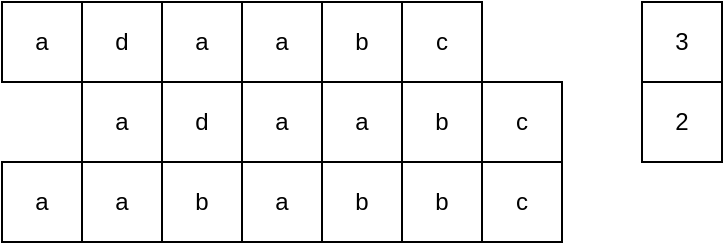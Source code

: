 <mxfile version="13.7.9" type="device"><diagram id="jpW61TfZsYjdPHVbnpoV" name="페이지-1"><mxGraphModel dx="569" dy="329" grid="1" gridSize="10" guides="1" tooltips="1" connect="1" arrows="1" fold="1" page="1" pageScale="1" pageWidth="10000" pageHeight="10000" math="0" shadow="0"><root><mxCell id="0"/><mxCell id="1" parent="0"/><mxCell id="VB7mByB0UVq2R7n_guu1-1" value="a" style="rounded=0;whiteSpace=wrap;html=1;" vertex="1" parent="1"><mxGeometry x="600" y="360" width="40" height="40" as="geometry"/></mxCell><mxCell id="VB7mByB0UVq2R7n_guu1-2" value="d" style="rounded=0;whiteSpace=wrap;html=1;" vertex="1" parent="1"><mxGeometry x="640" y="360" width="40" height="40" as="geometry"/></mxCell><mxCell id="VB7mByB0UVq2R7n_guu1-3" value="a" style="rounded=0;whiteSpace=wrap;html=1;" vertex="1" parent="1"><mxGeometry x="680" y="360" width="40" height="40" as="geometry"/></mxCell><mxCell id="VB7mByB0UVq2R7n_guu1-4" value="a" style="rounded=0;whiteSpace=wrap;html=1;" vertex="1" parent="1"><mxGeometry x="720" y="360" width="40" height="40" as="geometry"/></mxCell><mxCell id="VB7mByB0UVq2R7n_guu1-5" value="b" style="rounded=0;whiteSpace=wrap;html=1;" vertex="1" parent="1"><mxGeometry x="760" y="360" width="40" height="40" as="geometry"/></mxCell><mxCell id="VB7mByB0UVq2R7n_guu1-6" value="c" style="rounded=0;whiteSpace=wrap;html=1;" vertex="1" parent="1"><mxGeometry x="800" y="360" width="40" height="40" as="geometry"/></mxCell><mxCell id="VB7mByB0UVq2R7n_guu1-7" value="a" style="rounded=0;whiteSpace=wrap;html=1;" vertex="1" parent="1"><mxGeometry x="640" y="440" width="40" height="40" as="geometry"/></mxCell><mxCell id="VB7mByB0UVq2R7n_guu1-8" value="b" style="rounded=0;whiteSpace=wrap;html=1;" vertex="1" parent="1"><mxGeometry x="680" y="440" width="40" height="40" as="geometry"/></mxCell><mxCell id="VB7mByB0UVq2R7n_guu1-9" value="a" style="rounded=0;whiteSpace=wrap;html=1;" vertex="1" parent="1"><mxGeometry x="720" y="440" width="40" height="40" as="geometry"/></mxCell><mxCell id="VB7mByB0UVq2R7n_guu1-10" value="b" style="rounded=0;whiteSpace=wrap;html=1;" vertex="1" parent="1"><mxGeometry x="760" y="440" width="40" height="40" as="geometry"/></mxCell><mxCell id="VB7mByB0UVq2R7n_guu1-11" value="b" style="rounded=0;whiteSpace=wrap;html=1;" vertex="1" parent="1"><mxGeometry x="800" y="440" width="40" height="40" as="geometry"/></mxCell><mxCell id="VB7mByB0UVq2R7n_guu1-12" value="c" style="rounded=0;whiteSpace=wrap;html=1;" vertex="1" parent="1"><mxGeometry x="840" y="440" width="40" height="40" as="geometry"/></mxCell><mxCell id="VB7mByB0UVq2R7n_guu1-13" value="a" style="rounded=0;whiteSpace=wrap;html=1;" vertex="1" parent="1"><mxGeometry x="600" y="440" width="40" height="40" as="geometry"/></mxCell><mxCell id="VB7mByB0UVq2R7n_guu1-14" value="a" style="rounded=0;whiteSpace=wrap;html=1;" vertex="1" parent="1"><mxGeometry x="640" y="400" width="40" height="40" as="geometry"/></mxCell><mxCell id="VB7mByB0UVq2R7n_guu1-15" value="d" style="rounded=0;whiteSpace=wrap;html=1;" vertex="1" parent="1"><mxGeometry x="680" y="400" width="40" height="40" as="geometry"/></mxCell><mxCell id="VB7mByB0UVq2R7n_guu1-16" value="a" style="rounded=0;whiteSpace=wrap;html=1;" vertex="1" parent="1"><mxGeometry x="720" y="400" width="40" height="40" as="geometry"/></mxCell><mxCell id="VB7mByB0UVq2R7n_guu1-17" value="a" style="rounded=0;whiteSpace=wrap;html=1;" vertex="1" parent="1"><mxGeometry x="760" y="400" width="40" height="40" as="geometry"/></mxCell><mxCell id="VB7mByB0UVq2R7n_guu1-18" value="b" style="rounded=0;whiteSpace=wrap;html=1;" vertex="1" parent="1"><mxGeometry x="800" y="400" width="40" height="40" as="geometry"/></mxCell><mxCell id="VB7mByB0UVq2R7n_guu1-19" value="c" style="rounded=0;whiteSpace=wrap;html=1;" vertex="1" parent="1"><mxGeometry x="840" y="400" width="40" height="40" as="geometry"/></mxCell><mxCell id="VB7mByB0UVq2R7n_guu1-20" value="3" style="rounded=0;whiteSpace=wrap;html=1;" vertex="1" parent="1"><mxGeometry x="920" y="360" width="40" height="40" as="geometry"/></mxCell><mxCell id="VB7mByB0UVq2R7n_guu1-21" value="2" style="rounded=0;whiteSpace=wrap;html=1;" vertex="1" parent="1"><mxGeometry x="920" y="400" width="40" height="40" as="geometry"/></mxCell></root></mxGraphModel></diagram></mxfile>